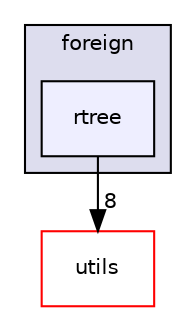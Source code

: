 digraph "rtree" {
  compound=true
  node [ fontsize="10", fontname="Helvetica"];
  edge [ labelfontsize="10", labelfontname="Helvetica"];
  subgraph clusterdir_581ffce49224a01af157a30f30164bcb {
    graph [ bgcolor="#ddddee", pencolor="black", label="foreign" fontname="Helvetica", fontsize="10", URL="dir_581ffce49224a01af157a30f30164bcb.html"]
  dir_4ab310cf3f2c3aa05403a96508ed7d11 [shape=box, label="rtree", style="filled", fillcolor="#eeeeff", pencolor="black", URL="dir_4ab310cf3f2c3aa05403a96508ed7d11.html"];
  }
  dir_313caf1132e152dd9b58bea13a4052ca [shape=box label="utils" fillcolor="white" style="filled" color="red" URL="dir_313caf1132e152dd9b58bea13a4052ca.html"];
  dir_4ab310cf3f2c3aa05403a96508ed7d11->dir_313caf1132e152dd9b58bea13a4052ca [headlabel="8", labeldistance=1.5 headhref="dir_000040_000001.html"];
}
